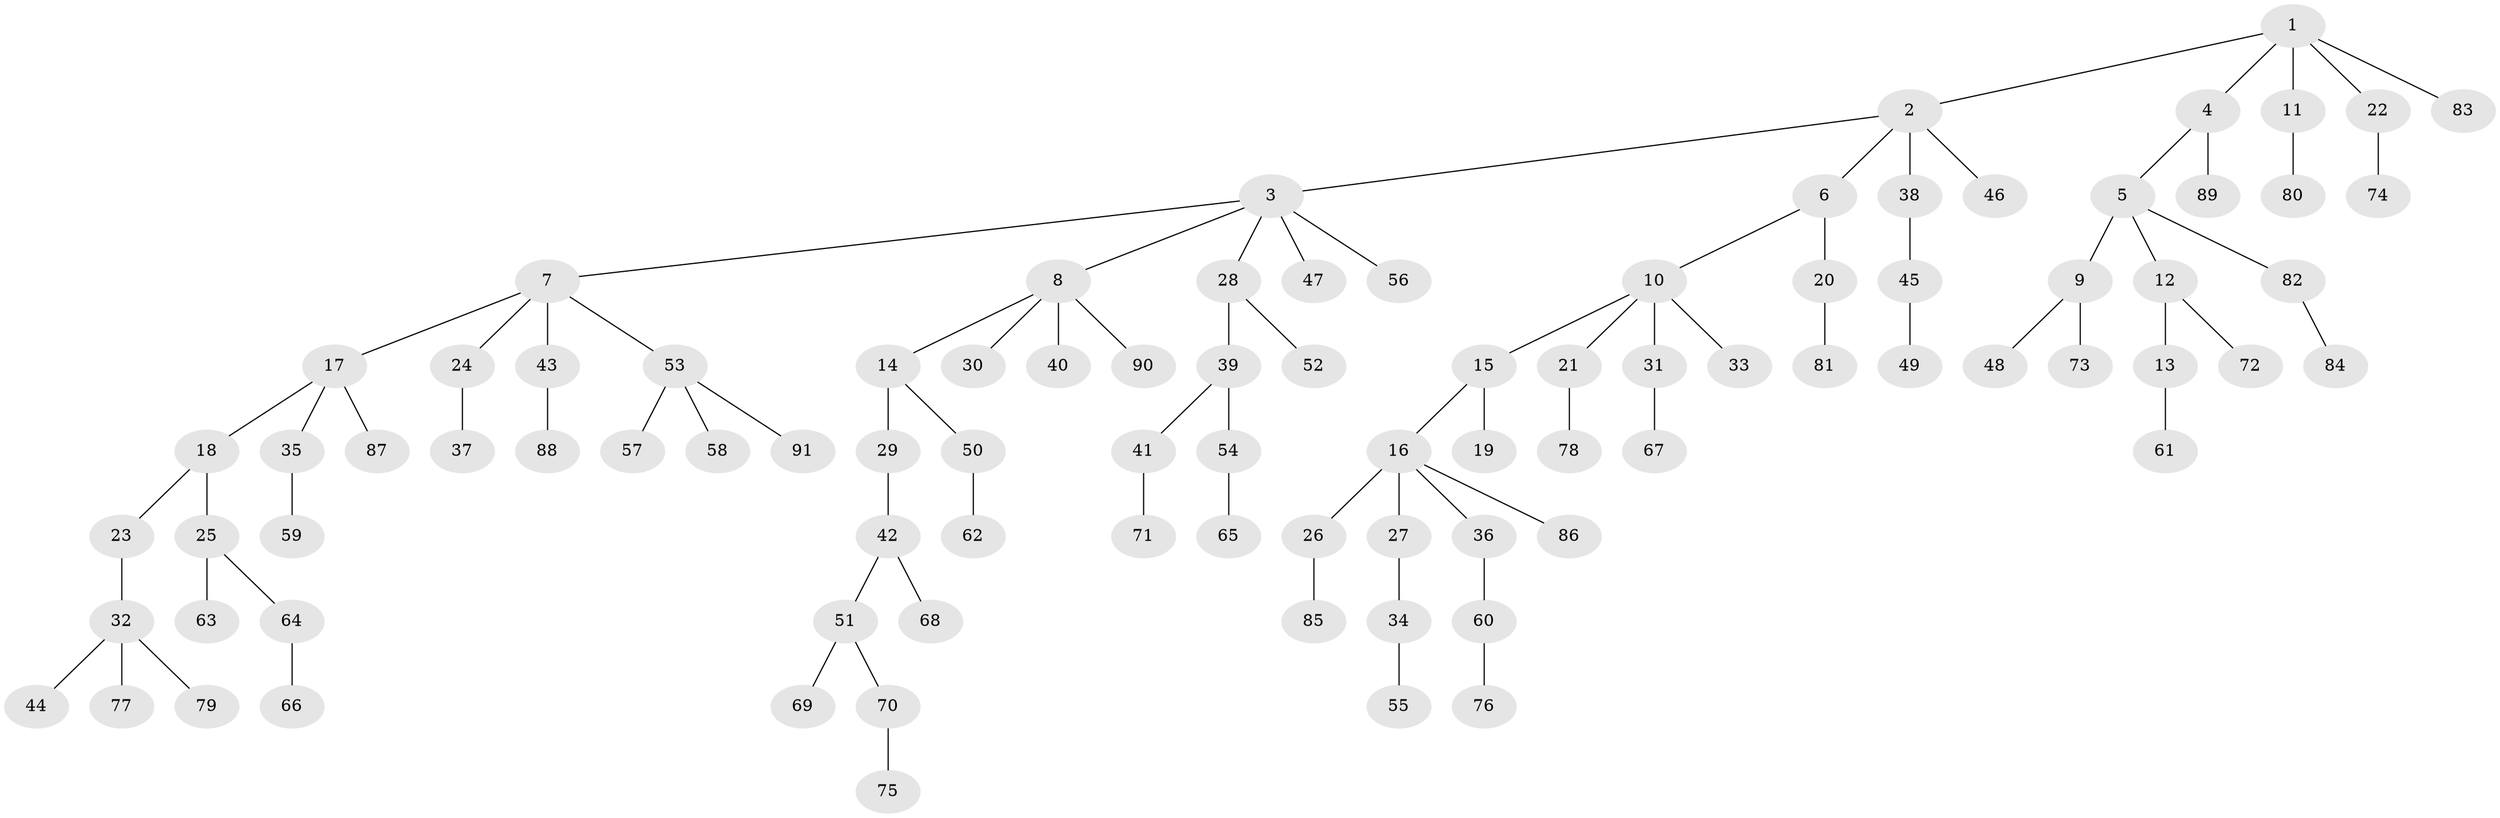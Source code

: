// coarse degree distribution, {7: 0.03333333333333333, 12: 0.03333333333333333, 5: 0.03333333333333333, 1: 0.7666666666666667, 4: 0.03333333333333333, 2: 0.06666666666666667, 3: 0.03333333333333333}
// Generated by graph-tools (version 1.1) at 2025/19/03/04/25 18:19:07]
// undirected, 91 vertices, 90 edges
graph export_dot {
graph [start="1"]
  node [color=gray90,style=filled];
  1;
  2;
  3;
  4;
  5;
  6;
  7;
  8;
  9;
  10;
  11;
  12;
  13;
  14;
  15;
  16;
  17;
  18;
  19;
  20;
  21;
  22;
  23;
  24;
  25;
  26;
  27;
  28;
  29;
  30;
  31;
  32;
  33;
  34;
  35;
  36;
  37;
  38;
  39;
  40;
  41;
  42;
  43;
  44;
  45;
  46;
  47;
  48;
  49;
  50;
  51;
  52;
  53;
  54;
  55;
  56;
  57;
  58;
  59;
  60;
  61;
  62;
  63;
  64;
  65;
  66;
  67;
  68;
  69;
  70;
  71;
  72;
  73;
  74;
  75;
  76;
  77;
  78;
  79;
  80;
  81;
  82;
  83;
  84;
  85;
  86;
  87;
  88;
  89;
  90;
  91;
  1 -- 2;
  1 -- 4;
  1 -- 11;
  1 -- 22;
  1 -- 83;
  2 -- 3;
  2 -- 6;
  2 -- 38;
  2 -- 46;
  3 -- 7;
  3 -- 8;
  3 -- 28;
  3 -- 47;
  3 -- 56;
  4 -- 5;
  4 -- 89;
  5 -- 9;
  5 -- 12;
  5 -- 82;
  6 -- 10;
  6 -- 20;
  7 -- 17;
  7 -- 24;
  7 -- 43;
  7 -- 53;
  8 -- 14;
  8 -- 30;
  8 -- 40;
  8 -- 90;
  9 -- 48;
  9 -- 73;
  10 -- 15;
  10 -- 21;
  10 -- 31;
  10 -- 33;
  11 -- 80;
  12 -- 13;
  12 -- 72;
  13 -- 61;
  14 -- 29;
  14 -- 50;
  15 -- 16;
  15 -- 19;
  16 -- 26;
  16 -- 27;
  16 -- 36;
  16 -- 86;
  17 -- 18;
  17 -- 35;
  17 -- 87;
  18 -- 23;
  18 -- 25;
  20 -- 81;
  21 -- 78;
  22 -- 74;
  23 -- 32;
  24 -- 37;
  25 -- 63;
  25 -- 64;
  26 -- 85;
  27 -- 34;
  28 -- 39;
  28 -- 52;
  29 -- 42;
  31 -- 67;
  32 -- 44;
  32 -- 77;
  32 -- 79;
  34 -- 55;
  35 -- 59;
  36 -- 60;
  38 -- 45;
  39 -- 41;
  39 -- 54;
  41 -- 71;
  42 -- 51;
  42 -- 68;
  43 -- 88;
  45 -- 49;
  50 -- 62;
  51 -- 69;
  51 -- 70;
  53 -- 57;
  53 -- 58;
  53 -- 91;
  54 -- 65;
  60 -- 76;
  64 -- 66;
  70 -- 75;
  82 -- 84;
}
